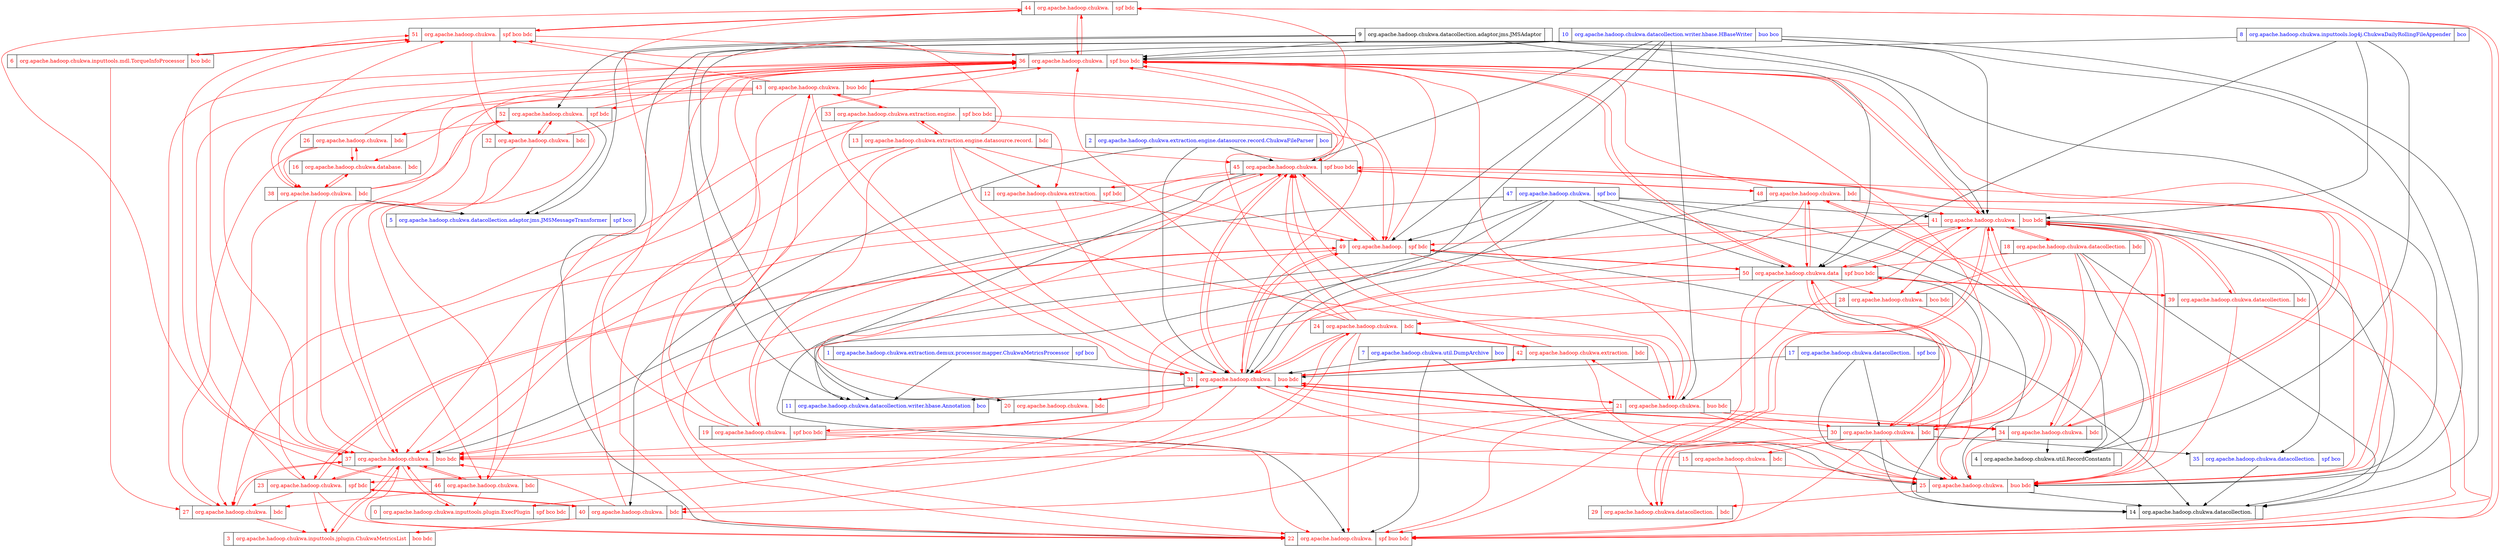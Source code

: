digraph "chukwa-0.6.0_deps_clusters.dot"{
graph [K=0.6];
node [shape=record];
	"44_org.apache.hadoop.chukwa." [fontcolor = red tooltip = "org.apache.hadoop.chukwa.extraction.engine.datasource.DsDirectory, org.apache.hadoop.chukwa.dataloader.DataLoaderFactory, org.apache.hadoop.chukwa.util.PidFile, org.apache.hadoop.chukwa.inputtools.mdl.LoaderServer, org.apache.hadoop.chukwa.util.NagiosHelper" label="<id> 44|<lcs> org.apache.hadoop.chukwa.|<sm>  spf bdc"];
	"45_org.apache.hadoop.chukwa." [fontcolor = red tooltip = "org.apache.hadoop.chukwa.extraction.demux.processor.mapper.JobConfProcessor, org.apache.hadoop.chukwa.extraction.demux.processor.mapper.MapProcessorFactory, org.apache.hadoop.chukwa.extraction.demux.processor.mapper.ProcessorFactory, org.apache.hadoop.chukwa.extraction.demux.processor.reducer.ReduceProcessorFactory, org.apache.hadoop.chukwa.analysis.salsa.fsm.MapRedState, org.apache.hadoop.chukwa.extraction.demux.processor.mapper.HBaseRegionServerProcessor, org.apache.hadoop.chukwa.extraction.demux.processor.mapper.DFInvalidRecord, org.apache.hadoop.chukwa.extraction.demux.processor.mapper.Log4JMetricsContextProcessor$Log4JMetricsContextChukwaRecord, org.apache.hadoop.chukwa.analysis.salsa.fsm.HDFSState, org.apache.hadoop.chukwa.extraction.demux.processor.mapper.YWatch, org.apache.hadoop.chukwa.extraction.demux.processor.reducer.IdentityReducer, org.apache.hadoop.chukwa.extraction.engine.ChukwaRecord, org.apache.hadoop.chukwa.extraction.demux.processor.mapper.JPluginMapper, org.apache.hadoop.chukwa.extraction.engine.RecordUtil, org.apache.hadoop.chukwa.extraction.demux.processor.mapper.Log4JMetricsContextProcessor" label="<id> 45|<lcs> org.apache.hadoop.chukwa.|<sm>  spf buo bdc"];
	"46_org.apache.hadoop.chukwa." [fontcolor = red tooltip = "org.apache.hadoop.chukwa.hicc.JSONLoader, org.apache.hadoop.chukwa.rest.bean.PagesBean, org.apache.hadoop.chukwa.hicc.Iframe, org.apache.hadoop.chukwa.hicc.bean.Heatmap, org.apache.hadoop.chukwa.inputtools.plugin.nodeactivity.NodeActivityPlugin" label="<id> 46|<lcs> org.apache.hadoop.chukwa.|<sm>  bdc"];
	"47_org.apache.hadoop.chukwa." [fontcolor = blue tooltip = "org.apache.hadoop.chukwa.inputtools.log4j.TaskLogAppender, org.apache.hadoop.chukwa.util.DumpChunks$DumpAndSummarize, org.apache.hadoop.chukwa.util.DumpChunks$DumpNoSort, org.apache.hadoop.chukwa.util.DumpChunks" label="<id> 47|<lcs> org.apache.hadoop.chukwa.|<sm>  spf bco"];
	"48_org.apache.hadoop.chukwa." [fontcolor = red tooltip = "org.apache.hadoop.chukwa.extraction.demux.processor.mapper.NamenodeProcessor$1, org.apache.hadoop.chukwa.extraction.demux.processor.mapper.ZookeeperProcessor$1, org.apache.hadoop.chukwa.extraction.demux.processor.mapper.JobTrackerProcessor, org.apache.hadoop.chukwa.extraction.demux.processor.mapper.DatanodeProcessor, org.apache.hadoop.chukwa.extraction.demux.processor.mapper.NamenodeProcessor, org.apache.hadoop.chukwa.extraction.demux.processor.mapper.ChunkSaver, org.apache.hadoop.chukwa.extraction.demux.processor.mapper.ZookeeperProcessor, org.apache.hadoop.chukwa.datacollection.adaptor.sigar.SigarRunner, org.apache.hadoop.chukwa.extraction.demux.processor.mapper.DatanodeProcessor$1, org.apache.hadoop.chukwa.extraction.demux.processor.mapper.ChunkProcessor, org.apache.hadoop.chukwa.extraction.demux.processor.mapper.JobTrackerProcessor$1" label="<id> 48|<lcs> org.apache.hadoop.chukwa.|<sm>  bdc"];
	"49_org.apache.hadoop." [fontcolor = red tooltip = "org.apache.hadoop.metrics.spi.AbstractMetricsContext$RecordMap, org.apache.hadoop.metrics.spi.AbstractMetricsContext$TagMap, org.apache.hadoop.chukwa.extraction.demux.processor.reducer.UnknownReduceTypeException, org.apache.hadoop.metrics.spi.AbstractMetricsContext$1, org.apache.hadoop.chukwa.extraction.demux.processor.mapper.PbsInvalidEntry, org.apache.hadoop.chukwa.rest.resource.ClientTrace, org.apache.hadoop.chukwa.extraction.engine.Token, org.apache.hadoop.chukwa.datacollection.sender.metrics.HttpSenderMetrics, org.apache.hadoop.chukwa.util.Filter$SearchRule, org.apache.hadoop.chukwa.extraction.engine.SearchResult, org.apache.hadoop.chukwa.datacollection.writer.hbase.Reporter, org.apache.hadoop.chukwa.extraction.demux.processor.mapper.UnknownRecordTypeException, org.apache.hadoop.metrics.spi.AbstractMetricsContext$MetricMap, org.apache.hadoop.chukwa.inputtools.log4j.Log4JMetricsContext, org.apache.hadoop.chukwa.util.Filter$MatchAll, org.apache.hadoop.chukwa.extraction.demux.processor.mapper.DuplicateProcessorException, org.apache.hadoop.metrics.spi.AbstractMetricsContext, org.apache.hadoop.chukwa.util.Filter" label="<id> 49|<lcs> org.apache.hadoop.|<sm>  spf bdc"];
	"50_org.apache.hadoop.chukwa.data" [fontcolor = red tooltip = "org.apache.hadoop.chukwa.datacollection.sender.ChukwaHttpSender, org.apache.hadoop.chukwa.datacollection.adaptor.ExecAdaptor$EmbeddedExec, org.apache.hadoop.chukwa.datacollection.sender.ChukwaHttpSender$BuffersRequestEntity, org.apache.hadoop.chukwa.datacollection.adaptor.ExecAdaptor, org.apache.hadoop.chukwa.datacollection.controller.ClientFinalizer, org.apache.hadoop.chukwa.datacollection.sender.ChukwaHttpSender$1, org.apache.hadoop.chukwa.datacollection.ChunkReceiver, org.apache.hadoop.chukwa.datacollection.adaptor.OozieAdaptor, org.apache.hadoop.chukwa.datacollection.adaptor.OozieAdaptor$1, org.apache.hadoop.chukwa.datacollection.adaptor.ExecAdaptor$RunToolTask, org.apache.hadoop.chukwa.datacollection.adaptor.sigar.SystemMetrics, org.apache.hadoop.chukwa.datacollection.adaptor.ExecAdaptor$1, org.apache.hadoop.chukwa.datacollection.sender.ChukwaHttpSender$CommitListEntry, org.apache.hadoop.chukwa.datacollection.collector.servlet.ServletCollector$1, org.apache.hadoop.chukwa.datacollection.agent.rest.AdaptorController, org.apache.hadoop.chukwa.datacollection.adaptor.OozieAdaptor$OozieMetricsCollector$1, org.apache.hadoop.chukwa.datacollection.agent.AdaptorFactory, org.apache.hadoop.chukwa.datacollection.writer.solr.SolrWriter, org.apache.hadoop.chukwa.dataloader.SocketDataLoader, org.apache.hadoop.chukwa.datacollection.collector.servlet.ServletCollector, org.apache.hadoop.chukwa.datacollection.adaptor.OozieAdaptor$OozieMetricsCollector" label="<id> 50|<lcs> org.apache.hadoop.chukwa.data|<sm>  spf buo bdc"];
	"51_org.apache.hadoop.chukwa." [fontcolor = red tooltip = "org.apache.hadoop.chukwa.util.ClusterConfig, org.apache.hadoop.chukwa.inputtools.mdl.DataConfig$1, org.apache.hadoop.chukwa.inputtools.mdl.DataConfig, org.apache.hadoop.chukwa.inputtools.mdl.TorqueDataLoader, org.apache.hadoop.chukwa.hicc.ClusterConfig, org.apache.hadoop.chukwa.inputtools.mdl.TorqueTimerTask" label="<id> 51|<lcs> org.apache.hadoop.chukwa.|<sm>  spf bco bdc"];
	"52_org.apache.hadoop.chukwa." [fontcolor = red tooltip = "org.apache.hadoop.chukwa.hicc.ColorPicker, org.apache.hadoop.chukwa.hicc.rest.HeatmapController, org.apache.hadoop.chukwa.hicc.rest.MetricsController, org.apache.hadoop.chukwa.datacollection.adaptor.jms.JMSTextMessageTransformer, org.apache.hadoop.chukwa.util.DriverManagerUtil$ConnectionInfo, org.apache.hadoop.chukwa.util.DriverManagerUtil" label="<id> 52|<lcs> org.apache.hadoop.chukwa.|<sm>  spf bdc"];
	"10_org.apache.hadoop.chukwa.datacollection.writer.hbase.HBaseWriter" [fontcolor = blue tooltip = "org.apache.hadoop.chukwa.datacollection.writer.hbase.HBaseWriter, org.apache.hadoop.chukwa.datacollection.writer.hbase.HBaseWriter$1, org.apache.hadoop.chukwa.datacollection.writer.hbase.HBaseWriter$StatReportingTask" label="<id> 10|<lcs> org.apache.hadoop.chukwa.datacollection.writer.hbase.HBaseWriter|<sm>  buo bco"];
	"11_org.apache.hadoop.chukwa.datacollection.writer.hbase.Annotation" [fontcolor = blue tooltip = "org.apache.hadoop.chukwa.datacollection.writer.hbase.Annotation$Table, org.apache.hadoop.chukwa.datacollection.writer.hbase.Annotation$ColumnFamily, org.apache.hadoop.chukwa.datacollection.writer.hbase.Annotation$Tables, org.apache.hadoop.chukwa.datacollection.writer.hbase.Annotation$RowKey, org.apache.hadoop.chukwa.datacollection.writer.hbase.Annotation" label="<id> 11|<lcs> org.apache.hadoop.chukwa.datacollection.writer.hbase.Annotation|<sm>  bco"];
	"12_org.apache.hadoop.chukwa.extraction." [fontcolor = red tooltip = "org.apache.hadoop.chukwa.extraction.demux.TaggerPlugin, org.apache.hadoop.chukwa.extraction.engine.ChukwaSearchResult, org.apache.hadoop.chukwa.extraction.demux.processor.reducer.DuplicateReduceProcessorException" label="<id> 12|<lcs> org.apache.hadoop.chukwa.extraction.|<sm>  spf bdc"];
	"13_org.apache.hadoop.chukwa.extraction.engine.datasource.record." [fontcolor = red tooltip = "org.apache.hadoop.chukwa.extraction.engine.datasource.record.ChukwaRecordDataSource, org.apache.hadoop.chukwa.extraction.engine.datasource.record.RecordDS" label="<id> 13|<lcs> org.apache.hadoop.chukwa.extraction.engine.datasource.record.|<sm>  bdc"];
	"14_org.apache.hadoop.chukwa.datacollection." [fontcolor = black tooltip = "org.apache.hadoop.chukwa.datacollection.sender.metrics.HttpSenderActivityMBean, org.apache.hadoop.chukwa.datacollection.agent.metrics.ChunkQueueActivityMBean, org.apache.hadoop.chukwa.datacollection.agent.metrics.AgentActivityMBean, org.apache.hadoop.chukwa.datacollection.writer.WriterException" label="<id> 14|<lcs> org.apache.hadoop.chukwa.datacollection.|<sm> "];
	"15_org.apache.hadoop.chukwa." [fontcolor = red tooltip = "org.apache.hadoop.chukwa.datacollection.writer.localfs.LocalToRemoteHdfsMover, org.apache.hadoop.chukwa.util.CopySequenceFile" label="<id> 15|<lcs> org.apache.hadoop.chukwa.|<sm>  bdc"];
	"16_org.apache.hadoop.chukwa.database." [fontcolor = red tooltip = "org.apache.hadoop.chukwa.database.DatabaseConfig$1, org.apache.hadoop.chukwa.database.Aggregator, org.apache.hadoop.chukwa.database.DatabaseConfig" label="<id> 16|<lcs> org.apache.hadoop.chukwa.database.|<sm>  bdc"];
	"17_org.apache.hadoop.chukwa.datacollection." [fontcolor = blue tooltip = "org.apache.hadoop.chukwa.datacollection.test.SinkFileValidator, org.apache.hadoop.chukwa.datacollection.adaptor.RegExDirTailingAdaptor" label="<id> 17|<lcs> org.apache.hadoop.chukwa.datacollection.|<sm>  spf bco"];
	"18_org.apache.hadoop.chukwa.datacollection." [fontcolor = red tooltip = "org.apache.hadoop.chukwa.datacollection.writer.ConsoleWriter, org.apache.hadoop.chukwa.datacollection.agent.AdaptorResetThread$AdaptorStat, org.apache.hadoop.chukwa.datacollection.writer.ConsoleWriter$StatReportingTask, org.apache.hadoop.chukwa.datacollection.adaptor.filetailer.CharFileTailingAdaptorUTF8, org.apache.hadoop.chukwa.datacollection.adaptor.filetailer.FileTailingAdaptorPreserveLines, org.apache.hadoop.chukwa.datacollection.writer.ConsoleWriter$1, org.apache.hadoop.chukwa.datacollection.adaptor.filetailer.CharFileTailingAdaptorUTF8NewLineEscaped, org.apache.hadoop.chukwa.datacollection.agent.AdaptorResetThread" label="<id> 18|<lcs> org.apache.hadoop.chukwa.datacollection.|<sm>  bdc"];
	"19_org.apache.hadoop.chukwa." [fontcolor = red tooltip = "org.apache.hadoop.chukwa.dataloader.FSMDataLoader, org.apache.hadoop.chukwa.extraction.engine.datasource.record.ChukwaDSInternalResult, org.apache.hadoop.chukwa.extraction.archive.ChukwaArchiveStreamNameOutputFormat, org.apache.hadoop.chukwa.util.DumpRecord" label="<id> 19|<lcs> org.apache.hadoop.chukwa.|<sm>  spf bco bdc"];
	"0_org.apache.hadoop.chukwa.inputtools.plugin.ExecPlugin" [fontcolor = red tooltip = "org.apache.hadoop.chukwa.inputtools.plugin.ExecPlugin" label="<id> 0|<lcs> org.apache.hadoop.chukwa.inputtools.plugin.ExecPlugin|<sm>  spf bco bdc"];
	"1_org.apache.hadoop.chukwa.extraction.demux.processor.mapper.ChukwaMetricsProcessor" [fontcolor = blue tooltip = "org.apache.hadoop.chukwa.extraction.demux.processor.mapper.ChukwaMetricsProcessor" label="<id> 1|<lcs> org.apache.hadoop.chukwa.extraction.demux.processor.mapper.ChukwaMetricsProcessor|<sm>  spf bco"];
	"2_org.apache.hadoop.chukwa.extraction.engine.datasource.record.ChukwaFileParser" [fontcolor = blue tooltip = "org.apache.hadoop.chukwa.extraction.engine.datasource.record.ChukwaFileParser" label="<id> 2|<lcs> org.apache.hadoop.chukwa.extraction.engine.datasource.record.ChukwaFileParser|<sm>  bco"];
	"3_org.apache.hadoop.chukwa.inputtools.jplugin.ChukwaMetricsList" [fontcolor = red tooltip = "org.apache.hadoop.chukwa.inputtools.jplugin.ChukwaMetricsList" label="<id> 3|<lcs> org.apache.hadoop.chukwa.inputtools.jplugin.ChukwaMetricsList|<sm>  bco bdc"];
	"4_org.apache.hadoop.chukwa.util.RecordConstants" [fontcolor = black tooltip = "org.apache.hadoop.chukwa.util.RecordConstants" label="<id> 4|<lcs> org.apache.hadoop.chukwa.util.RecordConstants|<sm> "];
	"5_org.apache.hadoop.chukwa.datacollection.adaptor.jms.JMSMessageTransformer" [fontcolor = blue tooltip = "org.apache.hadoop.chukwa.datacollection.adaptor.jms.JMSMessageTransformer" label="<id> 5|<lcs> org.apache.hadoop.chukwa.datacollection.adaptor.jms.JMSMessageTransformer|<sm>  spf bco"];
	"6_org.apache.hadoop.chukwa.inputtools.mdl.TorqueInfoProcessor" [fontcolor = red tooltip = "org.apache.hadoop.chukwa.inputtools.mdl.TorqueInfoProcessor" label="<id> 6|<lcs> org.apache.hadoop.chukwa.inputtools.mdl.TorqueInfoProcessor|<sm>  bco bdc"];
	"7_org.apache.hadoop.chukwa.util.DumpArchive" [fontcolor = blue tooltip = "org.apache.hadoop.chukwa.util.DumpArchive" label="<id> 7|<lcs> org.apache.hadoop.chukwa.util.DumpArchive|<sm>  bco"];
	"8_org.apache.hadoop.chukwa.inputtools.log4j.ChukwaDailyRollingFileAppender" [fontcolor = blue tooltip = "org.apache.hadoop.chukwa.inputtools.log4j.ChukwaDailyRollingFileAppender$LogFilter, org.apache.hadoop.chukwa.inputtools.log4j.ChukwaDailyRollingFileAppender" label="<id> 8|<lcs> org.apache.hadoop.chukwa.inputtools.log4j.ChukwaDailyRollingFileAppender|<sm>  bco"];
	"9_org.apache.hadoop.chukwa.datacollection.adaptor.jms.JMSAdaptor" [fontcolor = black tooltip = "org.apache.hadoop.chukwa.datacollection.adaptor.jms.JMSAdaptor$JMSListener, org.apache.hadoop.chukwa.datacollection.adaptor.jms.JMSAdaptor" label="<id> 9|<lcs> org.apache.hadoop.chukwa.datacollection.adaptor.jms.JMSAdaptor|<sm> "];
	"20_org.apache.hadoop.chukwa." [fontcolor = red tooltip = "org.apache.hadoop.chukwa.datacollection.writer.hbase.OutputCollector, org.apache.hadoop.chukwa.analysis.salsa.fsm.ParseUtilities, org.apache.hadoop.chukwa.analysis.salsa.fsm.FSMIntermedEntry" label="<id> 20|<lcs> org.apache.hadoop.chukwa.|<sm>  bdc"];
	"21_org.apache.hadoop.chukwa." [fontcolor = red tooltip = "org.apache.hadoop.chukwa.util.CreateRecordFile$1, org.apache.hadoop.chukwa.extraction.demux.Demux, org.apache.hadoop.chukwa.extraction.demux.Demux$ReduceClass, org.apache.hadoop.chukwa.extraction.archive.ChukwaArchiveBuilder$UniqueKeyReduce, org.apache.hadoop.chukwa.extraction.archive.ChukwaArchiveBuilder, org.apache.hadoop.chukwa.extraction.engine.datasource.record.ChukwaSequenceFileParser, org.apache.hadoop.chukwa.extraction.archive.ChukwaArchiveDailyOutputFormat, org.apache.hadoop.chukwa.util.CreateRecordFile$MockOutputCollector, org.apache.hadoop.chukwa.extraction.demux.Demux$MapClass, org.apache.hadoop.chukwa.util.CreateRecordFile" label="<id> 21|<lcs> org.apache.hadoop.chukwa.|<sm>  buo bdc"];
	"22_org.apache.hadoop.chukwa." [fontcolor = red tooltip = "org.apache.hadoop.chukwa.util.DaemonWatcher, org.apache.hadoop.chukwa.conf.ChukwaConfiguration" label="<id> 22|<lcs> org.apache.hadoop.chukwa.|<sm>  spf buo bdc"];
	"23_org.apache.hadoop.chukwa." [fontcolor = red tooltip = "org.apache.hadoop.chukwa.datatrigger.TriggerAction, org.apache.hadoop.chukwa.hicc.HiccWebServer, org.apache.hadoop.chukwa.inputtools.hdfsusage.HDFSUsagePlugin, org.apache.hadoop.chukwa.extraction.engine.SearchService, org.apache.hadoop.chukwa.rest.bean.ClientTraceBean" label="<id> 23|<lcs> org.apache.hadoop.chukwa.|<sm>  spf bdc"];
	"24_org.apache.hadoop.chukwa." [fontcolor = red tooltip = "org.apache.hadoop.chukwa.extraction.demux.processor.Util, org.apache.hadoop.chukwa.extraction.archive.SinkArchiver, org.apache.hadoop.chukwa.extraction.archive.SinkArchiver$1, org.apache.hadoop.chukwa.extraction.demux.MoveToRepository, org.apache.hadoop.chukwa.extraction.archive.ChukwaArchiveManager, org.apache.hadoop.chukwa.extraction.demux.HourlyChukwaRecordRolling, org.apache.hadoop.chukwa.extraction.demux.RecordMerger, org.apache.hadoop.chukwa.extraction.demux.PostProcessorManager$1, org.apache.hadoop.chukwa.extraction.demux.DemuxManager, org.apache.hadoop.chukwa.extraction.demux.DailyChukwaRecordRolling, org.apache.hadoop.chukwa.extraction.demux.PostProcessorManager$2, org.apache.hadoop.chukwa.extraction.demux.MoveOrMergeRecordFile, org.apache.hadoop.chukwa.extraction.demux.DemuxManager$1, org.apache.hadoop.chukwa.extraction.CHUKWA_CONSTANT, org.apache.hadoop.chukwa.extraction.demux.MoveToRepository$1, org.apache.hadoop.chukwa.extraction.demux.PostProcessorManager, org.apache.hadoop.chukwa.util.HierarchyDataType" label="<id> 24|<lcs> org.apache.hadoop.chukwa.|<sm>  bdc"];
	"25_org.apache.hadoop.chukwa." [fontcolor = red tooltip = "org.apache.hadoop.chukwa.ChunkBuilder, org.apache.hadoop.chukwa.datacollection.writer.Dedup$FixedSizeCache, org.apache.hadoop.chukwa.datacollection.writer.Dedup, org.apache.hadoop.chukwa.datacollection.writer.Dedup$DedupKey, org.apache.hadoop.chukwa.ChunkImpl, org.apache.hadoop.chukwa.Chunk" label="<id> 25|<lcs> org.apache.hadoop.chukwa.|<sm>  buo bdc"];
	"26_org.apache.hadoop.chukwa." [fontcolor = red tooltip = "org.apache.hadoop.chukwa.analysis.salsa.visualization.Swimlanes$CoordScaler, org.apache.hadoop.chukwa.analysis.salsa.visualization.Heatmap$1, org.apache.hadoop.chukwa.analysis.salsa.visualization.Heatmap$HeatmapData, org.apache.hadoop.chukwa.hicc.ImageSlicer, org.apache.hadoop.chukwa.analysis.salsa.visualization.Swimlanes$SwimlanesStateAction, org.apache.hadoop.chukwa.analysis.salsa.visualization.Swimlanes$MapReduceSwimlanes, org.apache.hadoop.chukwa.database.Macro, org.apache.hadoop.chukwa.hicc.TimeHandler, org.apache.hadoop.chukwa.analysis.salsa.visualization.Heatmap, org.apache.hadoop.chukwa.analysis.salsa.visualization.Swimlanes, org.apache.hadoop.chukwa.hicc.OfflineTimeHandler, org.apache.hadoop.chukwa.analysis.salsa.visualization.Swimlanes$1, org.apache.hadoop.chukwa.analysis.salsa.visualization.Swimlanes$SwimlanesStatePalette" label="<id> 26|<lcs> org.apache.hadoop.chukwa.|<sm>  bdc"];
	"27_org.apache.hadoop.chukwa." [fontcolor = red tooltip = "org.apache.hadoop.chukwa.inputtools.hdfsusage.HDFSUsageMetrics, org.apache.hadoop.chukwa.inputtools.jplugin.GenericChukwaMetricsList$GenericChukwaMetrics, org.apache.hadoop.chukwa.inputtools.jplugin.GenericChukwaMetricsList, org.apache.hadoop.chukwa.inputtools.mdl.ErStreamHandler, org.apache.hadoop.chukwa.rest.bean.ConfigBean, org.apache.hadoop.chukwa.util.XssFilter" label="<id> 27|<lcs> org.apache.hadoop.chukwa.|<sm>  bdc"];
	"28_org.apache.hadoop.chukwa." [fontcolor = red tooltip = "org.apache.hadoop.chukwa.datacollection.collector.servlet.CommitCheckServlet$CommitCheckThread$PurgeTask, org.apache.hadoop.chukwa.datacollection.collector.servlet.CommitCheckServlet$CommitCheckThread, org.apache.hadoop.chukwa.util.ChukwaUtil, org.apache.hadoop.chukwa.datacollection.collector.servlet.CommitCheckServlet" label="<id> 28|<lcs> org.apache.hadoop.chukwa.|<sm>  bco bdc"];
	"29_org.apache.hadoop.chukwa.datacollection." [fontcolor = red tooltip = "org.apache.hadoop.chukwa.datacollection.writer.ClientAck, org.apache.hadoop.chukwa.datacollection.DataFactory, org.apache.hadoop.chukwa.datacollection.adaptor.filetailer.RCheckFTAdaptor$FPair, org.apache.hadoop.chukwa.datacollection.adaptor.filetailer.RCheckFTAdaptor" label="<id> 29|<lcs> org.apache.hadoop.chukwa.datacollection.|<sm>  bdc"];
	"30_org.apache.hadoop.chukwa." [fontcolor = red tooltip = "org.apache.hadoop.chukwa.datacollection.adaptor.DirTailingAdaptor, org.apache.hadoop.chukwa.util.TempFileUtil$RandSeqFileWriter, org.apache.hadoop.chukwa.datacollection.writer.localfs.LocalWriter, org.apache.hadoop.chukwa.datacollection.writer.localfs.LocalWriter$StatReportingTask, org.apache.hadoop.chukwa.datacollection.test.FilePerPostWriter, org.apache.hadoop.chukwa.util.TempFileUtil, org.apache.hadoop.chukwa.datacollection.writer.SeqFileWriter$1, org.apache.hadoop.chukwa.datacollection.writer.SeqFileWriter$StatReportingTask, org.apache.hadoop.chukwa.datacollection.writer.localfs.LocalWriter$RotateTask, org.apache.hadoop.chukwa.datacollection.writer.SeqFileWriter, org.apache.hadoop.chukwa.tools.backfilling.BackfillingLoader, org.apache.hadoop.chukwa.datacollection.writer.localfs.LocalWriter$1" label="<id> 30|<lcs> org.apache.hadoop.chukwa.|<sm>  bdc"];
	"31_org.apache.hadoop.chukwa." [fontcolor = red tooltip = "org.apache.hadoop.chukwa.analysis.salsa.fsm.StateType, org.apache.hadoop.chukwa.analysis.salsa.fsm.DataNodeClientTraceMapper, org.apache.hadoop.chukwa.extraction.demux.processor.reducer.ReduceProcessor, org.apache.hadoop.chukwa.ChukwaArchiveKey, org.apache.hadoop.chukwa.extraction.demux.processor.ChukwaOutputCollector, org.apache.hadoop.chukwa.extraction.engine.ChukwaRecordKey, org.apache.hadoop.chukwa.extraction.engine.Record, org.apache.hadoop.chukwa.analysis.salsa.fsm.FSMIntermedEntryPartitioner, org.apache.hadoop.chukwa.extraction.demux.processor.mapper.SystemMetrics, org.apache.hadoop.chukwa.extraction.engine.ChukwaRecordKey$Comparator, org.apache.hadoop.chukwa.extraction.demux.processor.mapper.Top, org.apache.hadoop.chukwa.extraction.demux.processor.mapper.TsProcessor, org.apache.hadoop.chukwa.extraction.demux.processor.reducer.MRJobReduceProcessor, org.apache.hadoop.chukwa.extraction.demux.processor.mapper.Torque, org.apache.hadoop.chukwa.extraction.demux.processor.mapper.HadoopMetricsProcessor, org.apache.hadoop.chukwa.extraction.demux.processor.reducer.SystemMetrics, org.apache.hadoop.chukwa.extraction.demux.processor.mapper.Sar, org.apache.hadoop.chukwa.extraction.demux.processor.mapper.JobLogHistoryProcessor, org.apache.hadoop.chukwa.extraction.demux.processor.mapper.LogEntry, org.apache.hadoop.chukwa.extraction.demux.processor.reducer.JobLogHistoryReduceProcessor, org.apache.hadoop.chukwa.extraction.demux.processor.mapper.Ps, org.apache.hadoop.chukwa.extraction.demux.processor.mapper.MapProcessor, org.apache.hadoop.chukwa.extraction.demux.processor.mapper.Df, org.apache.hadoop.chukwa.extraction.engine.ChukwaRecordJT$Comparator, org.apache.hadoop.chukwa.analysis.salsa.fsm.TaskTrackerClientTraceMapper, org.apache.hadoop.chukwa.extraction.demux.processor.mapper.JobLog$JobLogFileName, org.apache.hadoop.chukwa.extraction.demux.processor.mapper.Log4jJobHistoryProcessor, org.apache.hadoop.chukwa.extraction.demux.processor.mapper.Ps$InvalidPsRecord, org.apache.hadoop.chukwa.extraction.demux.processor.mapper.JobLog$JobLogLine, org.apache.hadoop.chukwa.analysis.salsa.fsm.FSMBuilder$AddInfoTypes, org.apache.hadoop.chukwa.extraction.demux.processor.mapper.HadoopLogProcessor, org.apache.hadoop.chukwa.extraction.demux.processor.reducer.ClientTrace, org.apache.hadoop.chukwa.extraction.demux.processor.mapper.SysLog, org.apache.hadoop.chukwa.extraction.demux.processor.mapper.JobLog$CounterHash, org.apache.hadoop.chukwa.analysis.salsa.fsm.FSMType, org.apache.hadoop.chukwa.extraction.demux.ChukwaRecordPartitioner, org.apache.hadoop.chukwa.extraction.demux.processor.mapper.JobSummary, org.apache.hadoop.chukwa.analysis.salsa.fsm.JobHistoryTaskDataMapper, org.apache.hadoop.chukwa.analysis.salsa.fsm.FSMBuilder, org.apache.hadoop.chukwa.extraction.demux.processor.mapper.HBaseMasterProcessor, org.apache.hadoop.chukwa.extraction.demux.processor.mapper.Ps$PsOutput, org.apache.hadoop.chukwa.analysis.salsa.fsm.FSMBuilder$FSMReducer, org.apache.hadoop.chukwa.extraction.demux.processor.mapper.Iostat, org.apache.hadoop.chukwa.extraction.demux.processor.mapper.DebugOutputProcessor, org.apache.hadoop.chukwa.extraction.engine.ChukwaRecordJT, org.apache.hadoop.chukwa.ChukwaArchiveKey$Comparator, org.apache.hadoop.chukwa.extraction.demux.processor.mapper.PbsNodes, org.apache.hadoop.chukwa.extraction.demux.processor.mapper.ClientTraceProcessor$Locality, org.apache.hadoop.chukwa.extraction.demux.processor.mapper.JobLog, org.apache.hadoop.chukwa.extraction.demux.processor.mapper.DefaultProcessor, org.apache.hadoop.chukwa.extraction.demux.processor.mapper.ClientTraceProcessor" label="<id> 31|<lcs> org.apache.hadoop.chukwa.|<sm>  buo bdc"];
	"32_org.apache.hadoop.chukwa." [fontcolor = red tooltip = "org.apache.hadoop.chukwa.datastore.ChukwaHBaseStore, org.apache.hadoop.chukwa.hicc.DatasetMapper" label="<id> 32|<lcs> org.apache.hadoop.chukwa.|<sm>  bdc"];
	"33_org.apache.hadoop.chukwa.extraction.engine." [fontcolor = red tooltip = "org.apache.hadoop.chukwa.extraction.engine.datasource.DataSourceFactory, org.apache.hadoop.chukwa.extraction.engine.ChukwaSearchService, org.apache.hadoop.chukwa.extraction.engine.datasource.DataSource" label="<id> 33|<lcs> org.apache.hadoop.chukwa.extraction.engine.|<sm>  spf bco bdc"];
	"34_org.apache.hadoop.chukwa." [fontcolor = red tooltip = "org.apache.hadoop.chukwa.util.ConstRateValidator$ValidatorSM, org.apache.hadoop.chukwa.util.ConstRateValidator$ReduceClass, org.apache.hadoop.chukwa.util.ConstRateValidator$MapClass, org.apache.hadoop.chukwa.util.ConstRateValidator$ByteRange, org.apache.hadoop.chukwa.inputtools.ChukwaInputFormat$ChukwaRecordReader, org.apache.hadoop.chukwa.util.ConstRateValidator, org.apache.hadoop.chukwa.extraction.archive.ChukwaArchiveStreamNamePartitioner, org.apache.hadoop.chukwa.inputtools.ChukwaInputFormat, org.apache.hadoop.chukwa.extraction.demux.processor.mapper.AbstractProcessor" label="<id> 34|<lcs> org.apache.hadoop.chukwa.|<sm>  bdc"];
	"35_org.apache.hadoop.chukwa.datacollection." [fontcolor = blue tooltip = "org.apache.hadoop.chukwa.datacollection.agent.metrics.ChunkQueueMetrics, org.apache.hadoop.chukwa.datacollection.connector.Connector, org.apache.hadoop.chukwa.datacollection.agent.metrics.AgentMetrics" label="<id> 35|<lcs> org.apache.hadoop.chukwa.datacollection.|<sm>  spf bco"];
	"36_org.apache.hadoop.chukwa." [fontcolor = red tooltip = "org.apache.hadoop.chukwa.util.AdaptorNamingUtils, org.apache.hadoop.chukwa.datacollection.adaptor.JMXAdaptor, org.apache.hadoop.chukwa.datacollection.agent.rest.AdaptorInfo, org.apache.hadoop.chukwa.datacollection.agent.rest.AdaptorConfig, org.apache.hadoop.chukwa.datacollection.adaptor.RestAdaptor$RestTimer, org.apache.hadoop.chukwa.datacollection.adaptor.RestAdaptor, org.apache.hadoop.chukwa.datacollection.adaptor.JMXAdaptor$JMXConnect, org.apache.hadoop.chukwa.util.ExceptionUtil, org.apache.hadoop.chukwa.datacollection.agent.rest.AdaptorList, org.apache.hadoop.chukwa.datacollection.collector.servlet.LogDisplayServlet, org.apache.hadoop.chukwa.datacollection.adaptor.JMXAdaptor$JMXTimer, org.apache.hadoop.chukwa.datacollection.agent.rest.AdaptorAveragedRate, org.apache.hadoop.chukwa.datacollection.adaptor.AdaptorException, org.apache.hadoop.chukwa.datacollection.adaptor.NotifyOnCommitAdaptor, org.apache.hadoop.chukwa.dataloader.MetricDataLoaderPool" label="<id> 36|<lcs> org.apache.hadoop.chukwa.|<sm>  spf buo bdc"];
	"37_org.apache.hadoop.chukwa." [fontcolor = red tooltip = "org.apache.hadoop.chukwa.rest.bean.ParametersBean, org.apache.hadoop.chukwa.inputtools.jplugin.JPluginStatusMetricsList, org.apache.hadoop.chukwa.util.RestUtil, org.apache.hadoop.chukwa.inputtools.plugin.IPlugin, org.apache.hadoop.chukwa.inputtools.plugin.metrics.ExecHelper, org.apache.hadoop.chukwa.inputtools.hdfsusage.Employee, org.apache.hadoop.chukwa.rest.bean.ReturnCodeBean, org.apache.hadoop.chukwa.rest.resource.WidgetContextResolver$1, org.apache.hadoop.chukwa.inputtools.plugin.pbsnode.PbsNodePlugin, org.apache.hadoop.chukwa.rest.bean.ViewBean, org.apache.hadoop.chukwa.rest.resource.WidgetResource, org.apache.hadoop.chukwa.rest.resource.ViewContextResolver$1, org.apache.hadoop.chukwa.rest.bean.OptionBean, org.apache.hadoop.chukwa.hicc.bean.HeatMapPoint, org.apache.hadoop.chukwa.inputtools.hdfsusage.OrgChart, org.apache.hadoop.chukwa.util.RegexUtil$CheckedPatternSyntaxException, org.apache.hadoop.chukwa.extraction.engine.datasource.DataSourceException, org.apache.hadoop.chukwa.datacollection.agent.rest.ContextProvider, org.apache.hadoop.chukwa.datastore.UserStore, org.apache.hadoop.chukwa.rest.bean.CategoryBean, org.apache.hadoop.chukwa.rest.bean.UserBean, org.apache.hadoop.chukwa.hicc.Workspace$2, org.apache.hadoop.chukwa.hicc.Workspace$1, org.apache.hadoop.chukwa.hicc.ViewsTag, org.apache.hadoop.chukwa.rest.bean.CatalogBean, org.apache.hadoop.chukwa.datastore.WidgetStore, org.apache.hadoop.chukwa.rest.bean.ColumnBean, org.apache.hadoop.chukwa.inputtools.hdfsusage.HDFSUsageMetricsList, org.apache.hadoop.chukwa.rest.resource.ViewContextResolver, org.apache.hadoop.chukwa.hicc.bean.Series, org.apache.hadoop.chukwa.rest.resource.UserResource, org.apache.hadoop.chukwa.util.RegexUtil, org.apache.hadoop.chukwa.hicc.Workspace, org.apache.hadoop.chukwa.inputtools.jplugin.JPlugin, org.apache.hadoop.chukwa.hicc.Views, org.apache.hadoop.chukwa.inputtools.plugin.metrics.Exec, org.apache.hadoop.chukwa.rest.bean.WidgetBean, org.apache.hadoop.chukwa.rest.resource.WidgetContextResolver, org.apache.hadoop.chukwa.datastore.ViewStore, org.apache.hadoop.chukwa.inputtools.jplugin.ChukwaMetrics, org.apache.hadoop.chukwa.rest.resource.ViewResource" label="<id> 37|<lcs> org.apache.hadoop.chukwa.|<sm>  buo bdc"];
	"38_org.apache.hadoop.chukwa." [fontcolor = red tooltip = "org.apache.hadoop.chukwa.database.MetricsAggregation, org.apache.hadoop.chukwa.database.DataExpiration, org.apache.hadoop.chukwa.util.DatabaseWriter, org.apache.hadoop.chukwa.datacollection.adaptor.jms.JMSMessagePropertyTransformer, org.apache.hadoop.chukwa.database.TableCreator, org.apache.hadoop.chukwa.hicc.Chart" label="<id> 38|<lcs> org.apache.hadoop.chukwa.|<sm>  bdc"];
	"39_org.apache.hadoop.chukwa.datacollection." [fontcolor = red tooltip = "org.apache.hadoop.chukwa.datacollection.OffsetStatsManager, org.apache.hadoop.chukwa.datacollection.OffsetStatsManager$OffsetData, org.apache.hadoop.chukwa.datacollection.adaptor.SyslogAdaptor, org.apache.hadoop.chukwa.datacollection.adaptor.SyslogAdaptor$FacilityType, org.apache.hadoop.chukwa.datacollection.OffsetStatsManager$OffsetDataStats, org.apache.hadoop.chukwa.datacollection.OffsetStatsManager$1" label="<id> 39|<lcs> org.apache.hadoop.chukwa.datacollection.|<sm>  bdc"];
	"40_org.apache.hadoop.chukwa." [fontcolor = red tooltip = "org.apache.hadoop.chukwa.inputtools.log4j.Log4jMetricsSink, org.apache.hadoop.chukwa.inputtools.log4j.OneLineLogLayout, org.apache.hadoop.chukwa.inputtools.jplugin.JPluginAgent$StatusTimerTask, org.apache.hadoop.chukwa.extraction.engine.datasource.record.MalformedFileFormat, org.apache.hadoop.chukwa.inputtools.jplugin.JPluginAgent$MetricsTimerTask, org.apache.hadoop.chukwa.datatrigger.TriggerEvent, org.apache.hadoop.chukwa.inputtools.jplugin.JPluginAgent, org.apache.hadoop.chukwa.datatrigger.HttpTriggerAction" label="<id> 40|<lcs> org.apache.hadoop.chukwa.|<sm>  bdc"];
	"41_org.apache.hadoop.chukwa." [fontcolor = red tooltip = "org.apache.hadoop.chukwa.datacollection.agent.rest.Examples, org.apache.hadoop.chukwa.datacollection.agent.AdaptorManager, org.apache.hadoop.chukwa.datacollection.adaptor.filetailer.FileTailer, org.apache.hadoop.chukwa.datacollection.adaptor.FileAdaptor, org.apache.hadoop.chukwa.datacollection.agent.AgentControlSocketListener, org.apache.hadoop.chukwa.datacollection.writer.ChukwaWriter$COMMIT_PENDING, org.apache.hadoop.chukwa.datacollection.adaptor.WriteaheadBuffered, org.apache.hadoop.chukwa.datacollection.sender.ChukwaSender, org.apache.hadoop.chukwa.datacollection.collector.servlet.ServletDiagnostics$PostStats, org.apache.hadoop.chukwa.datacollection.agent.ChukwaAgent, org.apache.hadoop.chukwa.datacollection.adaptor.FileAdaptor$1, org.apache.hadoop.chukwa.datacollection.agent.ChukwaAgent$CheckpointTask, org.apache.hadoop.chukwa.datacollection.adaptor.SocketAdaptor, org.apache.hadoop.chukwa.datacollection.adaptor.MemBuffered$MemBuf, org.apache.hadoop.chukwa.datacollection.adaptor.filetailer.TerminatorThread, org.apache.hadoop.chukwa.tools.backfilling.QueueToWriterConnector, org.apache.hadoop.chukwa.datacollection.adaptor.filetailer.FileTailingAdaptor$1, org.apache.hadoop.chukwa.datacollection.adaptor.UDPAdaptor, org.apache.hadoop.chukwa.datacollection.writer.SocketTeeWriter$Tee, org.apache.hadoop.chukwa.datacollection.sender.AsyncAckSender$CommitPollThread, org.apache.hadoop.chukwa.datacollection.connector.ChunkCatcherConnector$Interruptor, org.apache.hadoop.chukwa.util.MaxRateSender, org.apache.hadoop.chukwa.datacollection.writer.SocketTeeWriter, org.apache.hadoop.chukwa.datacollection.agent.NonBlockingMemLimitQueue, org.apache.hadoop.chukwa.datacollection.collector.CollectorStub, org.apache.hadoop.chukwa.datacollection.adaptor.filetailer.LWFTAdaptor, org.apache.hadoop.chukwa.datacollection.writer.ChukwaWriter, org.apache.hadoop.chukwa.datacollection.adaptor.AbstractWrapper, org.apache.hadoop.chukwa.datacollection.controller.ChukwaAgentController$Adaptor, org.apache.hadoop.chukwa.datacollection.adaptor.UDPAdaptor$ListenThread, org.apache.hadoop.chukwa.datacollection.agent.WaitingQueue, org.apache.hadoop.chukwa.datacollection.agent.AdaptorManager$1, org.apache.hadoop.chukwa.datacollection.writer.SocketTeeWriter$DataFormat, org.apache.hadoop.chukwa.datacollection.adaptor.filetailer.FileTailingAdaptor, org.apache.hadoop.chukwa.datacollection.controller.ChukwaAgentController, org.apache.hadoop.chukwa.datacollection.connector.http.HttpConnector$1, org.apache.hadoop.chukwa.datacollection.connector.PipelineConnector$1, org.apache.hadoop.chukwa.datacollection.ChunkQueue, org.apache.hadoop.chukwa.datacollection.writer.InMemoryWriter, org.apache.hadoop.chukwa.datacollection.agent.ChukwaAgent$StatsCollectorTask, org.apache.hadoop.chukwa.datacollection.connector.PipelineConnector, org.apache.hadoop.chukwa.datacollection.agent.ChukwaAgent$1, org.apache.hadoop.chukwa.datacollection.test.FileTailerStressTest, org.apache.hadoop.chukwa.datacollection.test.ConsoleOutConnector, org.apache.hadoop.chukwa.datacollection.collector.servlet.ServletDiagnostics, org.apache.hadoop.chukwa.datacollection.adaptor.SocketAdaptor$Dispatcher, org.apache.hadoop.chukwa.datacollection.adaptor.AdaptorShutdownPolicy, org.apache.hadoop.chukwa.datacollection.sender.RetryListOfCollectors, org.apache.hadoop.chukwa.util.ConstRateAdaptor, org.apache.hadoop.chukwa.datacollection.connector.ChunkCatcherConnector, org.apache.hadoop.chukwa.datacollection.writer.NullWriter, org.apache.hadoop.chukwa.datacollection.writer.ChukwaWriter$CommitStatus, org.apache.hadoop.chukwa.datacollection.agent.ChukwaAgent$AlreadyRunningException, org.apache.hadoop.chukwa.datacollection.connector.http.HttpConnector, org.apache.hadoop.chukwa.datacollection.writer.PipelineStageWriter, org.apache.hadoop.chukwa.datacollection.controller.ChukwaAgentController$AddAdaptorTask, org.apache.hadoop.chukwa.datacollection.sender.AsyncAckSender$DelayedCommit, org.apache.hadoop.chukwa.datacollection.adaptor.SocketAdaptor$Worker, org.apache.hadoop.chukwa.datacollection.adaptor.MemBuffered, org.apache.hadoop.chukwa.datacollection.writer.ExtractorWriter, org.apache.hadoop.chukwa.datacollection.agent.MemLimitQueue, org.apache.hadoop.chukwa.datacollection.writer.ChukwaWriter$2, org.apache.hadoop.chukwa.datacollection.writer.ChukwaWriter$1, org.apache.hadoop.chukwa.datacollection.agent.AgentControlSocketListener$ListenThread, org.apache.hadoop.chukwa.datacollection.adaptor.AbstractAdaptor, org.apache.hadoop.chukwa.datacollection.test.FileTailerStressTest$OccasionalWriterThread, org.apache.hadoop.chukwa.datacollection.sender.AsyncAckSender, org.apache.hadoop.chukwa.datacollection.adaptor.Adaptor, org.apache.hadoop.chukwa.datacollection.writer.SocketTeeWriter$SocketListenThread, org.apache.hadoop.chukwa.datacollection.agent.ChukwaAgent$Offset, org.apache.hadoop.chukwa.datacollection.writer.PipelineableWriter" label="<id> 41|<lcs> org.apache.hadoop.chukwa.|<sm>  buo bdc"];
	"42_org.apache.hadoop.chukwa.extraction." [fontcolor = red tooltip = "org.apache.hadoop.chukwa.extraction.archive.ChukwaArchiveDailyPartitioner, org.apache.hadoop.chukwa.extraction.archive.ChukwaArchiveHourlyOutputFormat, org.apache.hadoop.chukwa.extraction.archive.ChukwaArchiveHourlyPartitioner, org.apache.hadoop.chukwa.extraction.archive.ChukwaArchiveDataTypeOutputFormat, org.apache.hadoop.chukwa.extraction.archive.ChukwaArchiveDataTypePartitioner, org.apache.hadoop.chukwa.extraction.demux.ChukwaRecordOutputFormat" label="<id> 42|<lcs> org.apache.hadoop.chukwa.extraction.|<sm>  bdc"];
	"43_org.apache.hadoop.chukwa." [fontcolor = red tooltip = "org.apache.hadoop.chukwa.dataloader.MetricDataLoader, org.apache.hadoop.chukwa.extraction.engine.datasource.database.DatabaseDS" label="<id> 43|<lcs> org.apache.hadoop.chukwa.|<sm>  buo bdc"];
	"48_org.apache.hadoop.chukwa." -> "25_org.apache.hadoop.chukwa." [color = red];
	"24_org.apache.hadoop.chukwa." -> "23_org.apache.hadoop.chukwa." [color = red];
	"13_org.apache.hadoop.chukwa.extraction.engine.datasource.record." -> "12_org.apache.hadoop.chukwa.extraction." [color = red];
	"36_org.apache.hadoop.chukwa." -> "25_org.apache.hadoop.chukwa." [color = red];
	"25_org.apache.hadoop.chukwa." -> "14_org.apache.hadoop.chukwa.datacollection.";
	"34_org.apache.hadoop.chukwa." -> "45_org.apache.hadoop.chukwa." [color = red];
	"22_org.apache.hadoop.chukwa." -> "44_org.apache.hadoop.chukwa." [color = red];
	"47_org.apache.hadoop.chukwa." -> "37_org.apache.hadoop.chukwa.";
	"10_org.apache.hadoop.chukwa.datacollection.writer.hbase.HBaseWriter" -> "45_org.apache.hadoop.chukwa.";
	"23_org.apache.hadoop.chukwa." -> "36_org.apache.hadoop.chukwa." [color = red];
	"34_org.apache.hadoop.chukwa." -> "48_org.apache.hadoop.chukwa." [color = red];
	"23_org.apache.hadoop.chukwa." -> "37_org.apache.hadoop.chukwa." [color = red];
	"10_org.apache.hadoop.chukwa.datacollection.writer.hbase.HBaseWriter" -> "49_org.apache.hadoop.";
	"13_org.apache.hadoop.chukwa.extraction.engine.datasource.record." -> "19_org.apache.hadoop.chukwa." [color = red];
	"37_org.apache.hadoop.chukwa." -> "0_org.apache.hadoop.chukwa.inputtools.plugin.ExecPlugin" [color = red];
	"1_org.apache.hadoop.chukwa.extraction.demux.processor.mapper.ChukwaMetricsProcessor" -> "31_org.apache.hadoop.chukwa.";
	"37_org.apache.hadoop.chukwa." -> "3_org.apache.hadoop.chukwa.inputtools.jplugin.ChukwaMetricsList" [color = red];
	"48_org.apache.hadoop.chukwa." -> "31_org.apache.hadoop.chukwa." [color = red];
	"47_org.apache.hadoop.chukwa." -> "41_org.apache.hadoop.chukwa.";
	"46_org.apache.hadoop.chukwa." -> "51_org.apache.hadoop.chukwa." [color = red];
	"23_org.apache.hadoop.chukwa." -> "40_org.apache.hadoop.chukwa." [color = red];
	"37_org.apache.hadoop.chukwa." -> "22_org.apache.hadoop.chukwa." [color = red];
	"24_org.apache.hadoop.chukwa." -> "31_org.apache.hadoop.chukwa." [color = red];
	"49_org.apache.hadoop." -> "23_org.apache.hadoop.chukwa." [color = red];
	"37_org.apache.hadoop.chukwa." -> "23_org.apache.hadoop.chukwa." [color = red];
	"12_org.apache.hadoop.chukwa.extraction." -> "31_org.apache.hadoop.chukwa." [color = red];
	"48_org.apache.hadoop.chukwa." -> "34_org.apache.hadoop.chukwa." [color = red];
	"13_org.apache.hadoop.chukwa.extraction.engine.datasource.record." -> "21_org.apache.hadoop.chukwa." [color = red];
	"13_org.apache.hadoop.chukwa.extraction.engine.datasource.record." -> "22_org.apache.hadoop.chukwa." [color = red];
	"49_org.apache.hadoop." -> "25_org.apache.hadoop.chukwa." [color = red];
	"48_org.apache.hadoop.chukwa." -> "36_org.apache.hadoop.chukwa." [color = red];
	"38_org.apache.hadoop.chukwa." -> "16_org.apache.hadoop.chukwa.database." [color = red];
	"26_org.apache.hadoop.chukwa." -> "16_org.apache.hadoop.chukwa.database." [color = red];
	"24_org.apache.hadoop.chukwa." -> "36_org.apache.hadoop.chukwa." [color = red];
	"37_org.apache.hadoop.chukwa." -> "27_org.apache.hadoop.chukwa." [color = red];
	"47_org.apache.hadoop.chukwa." -> "49_org.apache.hadoop.";
	"25_org.apache.hadoop.chukwa." -> "29_org.apache.hadoop.chukwa.datacollection." [color = red];
	"23_org.apache.hadoop.chukwa." -> "49_org.apache.hadoop." [color = red];
	"2_org.apache.hadoop.chukwa.extraction.engine.datasource.record.ChukwaFileParser" -> "31_org.apache.hadoop.chukwa.";
	"38_org.apache.hadoop.chukwa." -> "5_org.apache.hadoop.chukwa.datacollection.adaptor.jms.JMSMessageTransformer";
	"47_org.apache.hadoop.chukwa." -> "50_org.apache.hadoop.chukwa.data";
	"48_org.apache.hadoop.chukwa." -> "41_org.apache.hadoop.chukwa." [color = red];
	"49_org.apache.hadoop." -> "31_org.apache.hadoop.chukwa." [color = red];
	"36_org.apache.hadoop.chukwa." -> "41_org.apache.hadoop.chukwa." [color = red];
	"24_org.apache.hadoop.chukwa." -> "40_org.apache.hadoop.chukwa." [color = red];
	"36_org.apache.hadoop.chukwa." -> "43_org.apache.hadoop.chukwa." [color = red];
	"24_org.apache.hadoop.chukwa." -> "42_org.apache.hadoop.chukwa.extraction." [color = red];
	"13_org.apache.hadoop.chukwa.extraction.engine.datasource.record." -> "31_org.apache.hadoop.chukwa." [color = red];
	"36_org.apache.hadoop.chukwa." -> "44_org.apache.hadoop.chukwa." [color = red];
	"48_org.apache.hadoop.chukwa." -> "45_org.apache.hadoop.chukwa." [color = red];
	"24_org.apache.hadoop.chukwa." -> "44_org.apache.hadoop.chukwa." [color = red];
	"13_org.apache.hadoop.chukwa.extraction.engine.datasource.record." -> "33_org.apache.hadoop.chukwa.extraction.engine." [color = red];
	"49_org.apache.hadoop." -> "36_org.apache.hadoop.chukwa." [color = red];
	"37_org.apache.hadoop.chukwa." -> "36_org.apache.hadoop.chukwa." [color = red];
	"24_org.apache.hadoop.chukwa." -> "45_org.apache.hadoop.chukwa." [color = red];
	"49_org.apache.hadoop." -> "37_org.apache.hadoop.chukwa." [color = red];
	"38_org.apache.hadoop.chukwa." -> "27_org.apache.hadoop.chukwa." [color = red];
	"26_org.apache.hadoop.chukwa." -> "27_org.apache.hadoop.chukwa." [color = red];
	"13_org.apache.hadoop.chukwa.extraction.engine.datasource.record." -> "37_org.apache.hadoop.chukwa." [color = red];
	"12_org.apache.hadoop.chukwa.extraction." -> "49_org.apache.hadoop." [color = red];
	"2_org.apache.hadoop.chukwa.extraction.engine.datasource.record.ChukwaFileParser" -> "40_org.apache.hadoop.chukwa.";
	"27_org.apache.hadoop.chukwa." -> "3_org.apache.hadoop.chukwa.inputtools.jplugin.ChukwaMetricsList" [color = red];
	"2_org.apache.hadoop.chukwa.extraction.engine.datasource.record.ChukwaFileParser" -> "45_org.apache.hadoop.chukwa.";
	"3_org.apache.hadoop.chukwa.inputtools.jplugin.ChukwaMetricsList" -> "37_org.apache.hadoop.chukwa." [color = red];
	"48_org.apache.hadoop.chukwa." -> "50_org.apache.hadoop.chukwa.data" [color = red];
	"36_org.apache.hadoop.chukwa." -> "50_org.apache.hadoop.chukwa.data" [color = red];
	"25_org.apache.hadoop.chukwa." -> "41_org.apache.hadoop.chukwa." [color = red];
	"39_org.apache.hadoop.chukwa.datacollection." -> "22_org.apache.hadoop.chukwa." [color = red];
	"15_org.apache.hadoop.chukwa." -> "22_org.apache.hadoop.chukwa." [color = red];
	"49_org.apache.hadoop." -> "45_org.apache.hadoop.chukwa." [color = red];
	"39_org.apache.hadoop.chukwa.datacollection." -> "25_org.apache.hadoop.chukwa." [color = red];
	"38_org.apache.hadoop.chukwa." -> "36_org.apache.hadoop.chukwa." [color = red];
	"37_org.apache.hadoop.chukwa." -> "46_org.apache.hadoop.chukwa." [color = red];
	"38_org.apache.hadoop.chukwa." -> "37_org.apache.hadoop.chukwa." [color = red];
	"13_org.apache.hadoop.chukwa.extraction.engine.datasource.record." -> "45_org.apache.hadoop.chukwa." [color = red];
	"26_org.apache.hadoop.chukwa." -> "36_org.apache.hadoop.chukwa." [color = red];
	"15_org.apache.hadoop.chukwa." -> "25_org.apache.hadoop.chukwa." [color = red];
	"26_org.apache.hadoop.chukwa." -> "38_org.apache.hadoop.chukwa." [color = red];
	"13_org.apache.hadoop.chukwa.extraction.engine.datasource.record." -> "49_org.apache.hadoop." [color = red];
	"49_org.apache.hadoop." -> "50_org.apache.hadoop.chukwa.data" [color = red];
	"37_org.apache.hadoop.chukwa." -> "51_org.apache.hadoop.chukwa." [color = red];
	"13_org.apache.hadoop.chukwa.extraction.engine.datasource.record." -> "51_org.apache.hadoop.chukwa." [color = red];
	"15_org.apache.hadoop.chukwa." -> "31_org.apache.hadoop.chukwa." [color = red];
	"28_org.apache.hadoop.chukwa." -> "24_org.apache.hadoop.chukwa." [color = red];
	"27_org.apache.hadoop.chukwa." -> "36_org.apache.hadoop.chukwa." [color = red];
	"16_org.apache.hadoop.chukwa.database." -> "26_org.apache.hadoop.chukwa." [color = red];
	"27_org.apache.hadoop.chukwa." -> "37_org.apache.hadoop.chukwa." [color = red];
	"6_org.apache.hadoop.chukwa.inputtools.mdl.TorqueInfoProcessor" -> "27_org.apache.hadoop.chukwa." [color = red];
	"39_org.apache.hadoop.chukwa.datacollection." -> "41_org.apache.hadoop.chukwa." [color = red];
	"28_org.apache.hadoop.chukwa." -> "30_org.apache.hadoop.chukwa." [color = red];
	"38_org.apache.hadoop.chukwa." -> "51_org.apache.hadoop.chukwa." [color = red];
	"38_org.apache.hadoop.chukwa." -> "52_org.apache.hadoop.chukwa." [color = red];
	"18_org.apache.hadoop.chukwa.datacollection." -> "14_org.apache.hadoop.chukwa.datacollection.";
	"17_org.apache.hadoop.chukwa.datacollection." -> "25_org.apache.hadoop.chukwa.";
	"16_org.apache.hadoop.chukwa.database." -> "38_org.apache.hadoop.chukwa." [color = red];
	"50_org.apache.hadoop.chukwa.data" -> "14_org.apache.hadoop.chukwa.datacollection.";
	"7_org.apache.hadoop.chukwa.util.DumpArchive" -> "22_org.apache.hadoop.chukwa.";
	"7_org.apache.hadoop.chukwa.util.DumpArchive" -> "25_org.apache.hadoop.chukwa.";
	"18_org.apache.hadoop.chukwa.datacollection." -> "4_org.apache.hadoop.chukwa.util.RecordConstants";
	"50_org.apache.hadoop.chukwa.data" -> "0_org.apache.hadoop.chukwa.inputtools.plugin.ExecPlugin" [color = red];
	"39_org.apache.hadoop.chukwa.datacollection." -> "50_org.apache.hadoop.chukwa.data" [color = red];
	"17_org.apache.hadoop.chukwa.datacollection." -> "30_org.apache.hadoop.chukwa.";
	"17_org.apache.hadoop.chukwa.datacollection." -> "31_org.apache.hadoop.chukwa.";
	"18_org.apache.hadoop.chukwa.datacollection." -> "25_org.apache.hadoop.chukwa." [color = red];
	"8_org.apache.hadoop.chukwa.inputtools.log4j.ChukwaDailyRollingFileAppender" -> "4_org.apache.hadoop.chukwa.util.RecordConstants";
	"18_org.apache.hadoop.chukwa.datacollection." -> "28_org.apache.hadoop.chukwa." [color = red];
	"50_org.apache.hadoop.chukwa.data" -> "22_org.apache.hadoop.chukwa." [color = red];
	"7_org.apache.hadoop.chukwa.util.DumpArchive" -> "31_org.apache.hadoop.chukwa.";
	"50_org.apache.hadoop.chukwa.data" -> "25_org.apache.hadoop.chukwa." [color = red];
	"50_org.apache.hadoop.chukwa.data" -> "28_org.apache.hadoop.chukwa." [color = red];
	"50_org.apache.hadoop.chukwa.data" -> "29_org.apache.hadoop.chukwa.datacollection." [color = red];
	"29_org.apache.hadoop.chukwa.datacollection." -> "41_org.apache.hadoop.chukwa." [color = red];
	"18_org.apache.hadoop.chukwa.datacollection." -> "30_org.apache.hadoop.chukwa." [color = red];
	"19_org.apache.hadoop.chukwa." -> "22_org.apache.hadoop.chukwa." [color = red];
	"51_org.apache.hadoop.chukwa." -> "6_org.apache.hadoop.chukwa.inputtools.mdl.TorqueInfoProcessor" [color = red];
	"19_org.apache.hadoop.chukwa." -> "25_org.apache.hadoop.chukwa." [color = red];
	"9_org.apache.hadoop.chukwa.datacollection.adaptor.jms.JMSAdaptor" -> "5_org.apache.hadoop.chukwa.datacollection.adaptor.jms.JMSMessageTransformer";
	"50_org.apache.hadoop.chukwa.data" -> "30_org.apache.hadoop.chukwa." [color = red];
	"6_org.apache.hadoop.chukwa.inputtools.mdl.TorqueInfoProcessor" -> "51_org.apache.hadoop.chukwa." [color = red];
	"50_org.apache.hadoop.chukwa.data" -> "36_org.apache.hadoop.chukwa." [color = red];
	"50_org.apache.hadoop.chukwa.data" -> "37_org.apache.hadoop.chukwa." [color = red];
	"9_org.apache.hadoop.chukwa.datacollection.adaptor.jms.JMSAdaptor" -> "25_org.apache.hadoop.chukwa.";
	"50_org.apache.hadoop.chukwa.data" -> "39_org.apache.hadoop.chukwa.datacollection." [color = red];
	"8_org.apache.hadoop.chukwa.inputtools.log4j.ChukwaDailyRollingFileAppender" -> "36_org.apache.hadoop.chukwa.";
	"18_org.apache.hadoop.chukwa.datacollection." -> "41_org.apache.hadoop.chukwa." [color = red];
	"19_org.apache.hadoop.chukwa." -> "31_org.apache.hadoop.chukwa." [color = red];
	"40_org.apache.hadoop.chukwa." -> "3_org.apache.hadoop.chukwa.inputtools.jplugin.ChukwaMetricsList" [color = red];
	"52_org.apache.hadoop.chukwa." -> "5_org.apache.hadoop.chukwa.datacollection.adaptor.jms.JMSMessageTransformer";
	"19_org.apache.hadoop.chukwa." -> "36_org.apache.hadoop.chukwa." [color = red];
	"50_org.apache.hadoop.chukwa.data" -> "41_org.apache.hadoop.chukwa." [color = red];
	"51_org.apache.hadoop.chukwa." -> "32_org.apache.hadoop.chukwa." [color = red];
	"40_org.apache.hadoop.chukwa." -> "22_org.apache.hadoop.chukwa." [color = red];
	"40_org.apache.hadoop.chukwa." -> "23_org.apache.hadoop.chukwa." [color = red];
	"8_org.apache.hadoop.chukwa.inputtools.log4j.ChukwaDailyRollingFileAppender" -> "41_org.apache.hadoop.chukwa.";
	"41_org.apache.hadoop.chukwa." -> "14_org.apache.hadoop.chukwa.datacollection.";
	"52_org.apache.hadoop.chukwa." -> "26_org.apache.hadoop.chukwa." [color = red];
	"51_org.apache.hadoop.chukwa." -> "36_org.apache.hadoop.chukwa." [color = red];
	"50_org.apache.hadoop.chukwa.data" -> "48_org.apache.hadoop.chukwa." [color = red];
	"9_org.apache.hadoop.chukwa.datacollection.adaptor.jms.JMSAdaptor" -> "36_org.apache.hadoop.chukwa.";
	"41_org.apache.hadoop.chukwa." -> "18_org.apache.hadoop.chukwa.datacollection." [color = red];
	"50_org.apache.hadoop.chukwa.data" -> "49_org.apache.hadoop." [color = red];
	"18_org.apache.hadoop.chukwa.datacollection." -> "50_org.apache.hadoop.chukwa.data" [color = red];
	"19_org.apache.hadoop.chukwa." -> "43_org.apache.hadoop.chukwa." [color = red];
	"19_org.apache.hadoop.chukwa." -> "44_org.apache.hadoop.chukwa." [color = red];
	"19_org.apache.hadoop.chukwa." -> "45_org.apache.hadoop.chukwa." [color = red];
	"52_org.apache.hadoop.chukwa." -> "32_org.apache.hadoop.chukwa." [color = red];
	"41_org.apache.hadoop.chukwa." -> "22_org.apache.hadoop.chukwa." [color = red];
	"8_org.apache.hadoop.chukwa.inputtools.log4j.ChukwaDailyRollingFileAppender" -> "50_org.apache.hadoop.chukwa.data";
	"9_org.apache.hadoop.chukwa.datacollection.adaptor.jms.JMSAdaptor" -> "41_org.apache.hadoop.chukwa.";
	"51_org.apache.hadoop.chukwa." -> "44_org.apache.hadoop.chukwa." [color = red];
	"41_org.apache.hadoop.chukwa." -> "25_org.apache.hadoop.chukwa." [color = red];
	"30_org.apache.hadoop.chukwa." -> "14_org.apache.hadoop.chukwa.datacollection.";
	"52_org.apache.hadoop.chukwa." -> "36_org.apache.hadoop.chukwa." [color = red];
	"30_org.apache.hadoop.chukwa." -> "15_org.apache.hadoop.chukwa." [color = red];
	"52_org.apache.hadoop.chukwa." -> "37_org.apache.hadoop.chukwa." [color = red];
	"40_org.apache.hadoop.chukwa." -> "36_org.apache.hadoop.chukwa." [color = red];
	"40_org.apache.hadoop.chukwa." -> "37_org.apache.hadoop.chukwa." [color = red];
	"41_org.apache.hadoop.chukwa." -> "28_org.apache.hadoop.chukwa." [color = red];
	"41_org.apache.hadoop.chukwa." -> "29_org.apache.hadoop.chukwa.datacollection." [color = red];
	"41_org.apache.hadoop.chukwa." -> "30_org.apache.hadoop.chukwa." [color = red];
	"9_org.apache.hadoop.chukwa.datacollection.adaptor.jms.JMSAdaptor" -> "50_org.apache.hadoop.chukwa.data";
	"31_org.apache.hadoop.chukwa." -> "11_org.apache.hadoop.chukwa.datacollection.writer.hbase.Annotation";
	"30_org.apache.hadoop.chukwa." -> "22_org.apache.hadoop.chukwa." [color = red];
	"9_org.apache.hadoop.chukwa.datacollection.adaptor.jms.JMSAdaptor" -> "52_org.apache.hadoop.chukwa.";
	"42_org.apache.hadoop.chukwa.extraction." -> "24_org.apache.hadoop.chukwa." [color = red];
	"41_org.apache.hadoop.chukwa." -> "35_org.apache.hadoop.chukwa.datacollection.";
	"42_org.apache.hadoop.chukwa.extraction." -> "25_org.apache.hadoop.chukwa." [color = red];
	"52_org.apache.hadoop.chukwa." -> "46_org.apache.hadoop.chukwa." [color = red];
	"41_org.apache.hadoop.chukwa." -> "36_org.apache.hadoop.chukwa." [color = red];
	"30_org.apache.hadoop.chukwa." -> "25_org.apache.hadoop.chukwa." [color = red];
	"43_org.apache.hadoop.chukwa." -> "16_org.apache.hadoop.chukwa.database." [color = red];
	"41_org.apache.hadoop.chukwa." -> "37_org.apache.hadoop.chukwa." [color = red];
	"41_org.apache.hadoop.chukwa." -> "39_org.apache.hadoop.chukwa.datacollection." [color = red];
	"30_org.apache.hadoop.chukwa." -> "29_org.apache.hadoop.chukwa.datacollection." [color = red];
	"31_org.apache.hadoop.chukwa." -> "20_org.apache.hadoop.chukwa." [color = red];
	"42_org.apache.hadoop.chukwa.extraction." -> "31_org.apache.hadoop.chukwa." [color = red];
	"30_org.apache.hadoop.chukwa." -> "31_org.apache.hadoop.chukwa." [color = red];
	"43_org.apache.hadoop.chukwa." -> "22_org.apache.hadoop.chukwa." [color = red];
	"31_org.apache.hadoop.chukwa." -> "21_org.apache.hadoop.chukwa." [color = red];
	"31_org.apache.hadoop.chukwa." -> "24_org.apache.hadoop.chukwa." [color = red];
	"31_org.apache.hadoop.chukwa." -> "25_org.apache.hadoop.chukwa." [color = red];
	"30_org.apache.hadoop.chukwa." -> "35_org.apache.hadoop.chukwa.datacollection.";
	"30_org.apache.hadoop.chukwa." -> "36_org.apache.hadoop.chukwa." [color = red];
	"41_org.apache.hadoop.chukwa." -> "49_org.apache.hadoop." [color = red];
	"41_org.apache.hadoop.chukwa." -> "50_org.apache.hadoop.chukwa.data" [color = red];
	"43_org.apache.hadoop.chukwa." -> "31_org.apache.hadoop.chukwa." [color = red];
	"45_org.apache.hadoop.chukwa." -> "11_org.apache.hadoop.chukwa.datacollection.writer.hbase.Annotation";
	"30_org.apache.hadoop.chukwa." -> "41_org.apache.hadoop.chukwa." [color = red];
	"44_org.apache.hadoop.chukwa." -> "22_org.apache.hadoop.chukwa." [color = red];
	"45_org.apache.hadoop.chukwa." -> "12_org.apache.hadoop.chukwa.extraction." [color = red];
	"33_org.apache.hadoop.chukwa.extraction.engine." -> "12_org.apache.hadoop.chukwa.extraction." [color = red];
	"43_org.apache.hadoop.chukwa." -> "33_org.apache.hadoop.chukwa.extraction.engine." [color = red];
	"33_org.apache.hadoop.chukwa.extraction.engine." -> "13_org.apache.hadoop.chukwa.extraction.engine.datasource.record." [color = red];
	"42_org.apache.hadoop.chukwa.extraction." -> "45_org.apache.hadoop.chukwa." [color = red];
	"31_org.apache.hadoop.chukwa." -> "34_org.apache.hadoop.chukwa." [color = red];
	"43_org.apache.hadoop.chukwa." -> "36_org.apache.hadoop.chukwa." [color = red];
	"43_org.apache.hadoop.chukwa." -> "37_org.apache.hadoop.chukwa." [color = red];
	"31_org.apache.hadoop.chukwa." -> "36_org.apache.hadoop.chukwa." [color = red];
	"43_org.apache.hadoop.chukwa." -> "38_org.apache.hadoop.chukwa." [color = red];
	"31_org.apache.hadoop.chukwa." -> "37_org.apache.hadoop.chukwa." [color = red];
	"21_org.apache.hadoop.chukwa." -> "19_org.apache.hadoop.chukwa." [color = red];
	"30_org.apache.hadoop.chukwa." -> "50_org.apache.hadoop.chukwa.data" [color = red];
	"31_org.apache.hadoop.chukwa." -> "42_org.apache.hadoop.chukwa.extraction." [color = red];
	"20_org.apache.hadoop.chukwa." -> "31_org.apache.hadoop.chukwa." [color = red];
	"10_org.apache.hadoop.chukwa.datacollection.writer.hbase.HBaseWriter" -> "11_org.apache.hadoop.chukwa.datacollection.writer.hbase.Annotation";
	"21_org.apache.hadoop.chukwa." -> "22_org.apache.hadoop.chukwa." [color = red];
	"33_org.apache.hadoop.chukwa.extraction.engine." -> "23_org.apache.hadoop.chukwa." [color = red];
	"43_org.apache.hadoop.chukwa." -> "45_org.apache.hadoop.chukwa." [color = red];
	"45_org.apache.hadoop.chukwa." -> "25_org.apache.hadoop.chukwa." [color = red];
	"31_org.apache.hadoop.chukwa." -> "45_org.apache.hadoop.chukwa." [color = red];
	"44_org.apache.hadoop.chukwa." -> "36_org.apache.hadoop.chukwa." [color = red];
	"10_org.apache.hadoop.chukwa.datacollection.writer.hbase.HBaseWriter" -> "14_org.apache.hadoop.chukwa.datacollection.";
	"32_org.apache.hadoop.chukwa." -> "36_org.apache.hadoop.chukwa." [color = red];
	"21_org.apache.hadoop.chukwa." -> "25_org.apache.hadoop.chukwa." [color = red];
	"45_org.apache.hadoop.chukwa." -> "27_org.apache.hadoop.chukwa." [color = red];
	"44_org.apache.hadoop.chukwa." -> "37_org.apache.hadoop.chukwa." [color = red];
	"32_org.apache.hadoop.chukwa." -> "37_org.apache.hadoop.chukwa." [color = red];
	"43_org.apache.hadoop.chukwa." -> "49_org.apache.hadoop." [color = red];
	"31_org.apache.hadoop.chukwa." -> "49_org.apache.hadoop." [color = red];
	"46_org.apache.hadoop.chukwa." -> "0_org.apache.hadoop.chukwa.inputtools.plugin.ExecPlugin" [color = red];
	"34_org.apache.hadoop.chukwa." -> "4_org.apache.hadoop.chukwa.util.RecordConstants";
	"43_org.apache.hadoop.chukwa." -> "51_org.apache.hadoop.chukwa." [color = red];
	"45_org.apache.hadoop.chukwa." -> "31_org.apache.hadoop.chukwa." [color = red];
	"33_org.apache.hadoop.chukwa.extraction.engine." -> "31_org.apache.hadoop.chukwa." [color = red];
	"43_org.apache.hadoop.chukwa." -> "52_org.apache.hadoop.chukwa." [color = red];
	"21_org.apache.hadoop.chukwa." -> "30_org.apache.hadoop.chukwa." [color = red];
	"10_org.apache.hadoop.chukwa.datacollection.writer.hbase.HBaseWriter" -> "20_org.apache.hadoop.chukwa.";
	"21_org.apache.hadoop.chukwa." -> "31_org.apache.hadoop.chukwa." [color = red];
	"10_org.apache.hadoop.chukwa.datacollection.writer.hbase.HBaseWriter" -> "21_org.apache.hadoop.chukwa.";
	"45_org.apache.hadoop.chukwa." -> "34_org.apache.hadoop.chukwa." [color = red];
	"35_org.apache.hadoop.chukwa.datacollection." -> "14_org.apache.hadoop.chukwa.datacollection.";
	"10_org.apache.hadoop.chukwa.datacollection.writer.hbase.HBaseWriter" -> "22_org.apache.hadoop.chukwa.";
	"21_org.apache.hadoop.chukwa." -> "34_org.apache.hadoop.chukwa." [color = red];
	"34_org.apache.hadoop.chukwa." -> "25_org.apache.hadoop.chukwa." [color = red];
	"45_org.apache.hadoop.chukwa." -> "36_org.apache.hadoop.chukwa." [color = red];
	"20_org.apache.hadoop.chukwa." -> "45_org.apache.hadoop.chukwa." [color = red];
	"32_org.apache.hadoop.chukwa." -> "46_org.apache.hadoop.chukwa." [color = red];
	"45_org.apache.hadoop.chukwa." -> "37_org.apache.hadoop.chukwa." [color = red];
	"46_org.apache.hadoop.chukwa." -> "27_org.apache.hadoop.chukwa." [color = red];
	"10_org.apache.hadoop.chukwa.datacollection.writer.hbase.HBaseWriter" -> "25_org.apache.hadoop.chukwa.";
	"21_org.apache.hadoop.chukwa." -> "36_org.apache.hadoop.chukwa." [color = red];
	"33_org.apache.hadoop.chukwa.extraction.engine." -> "37_org.apache.hadoop.chukwa." [color = red];
	"1_org.apache.hadoop.chukwa.extraction.demux.processor.mapper.ChukwaMetricsProcessor" -> "11_org.apache.hadoop.chukwa.datacollection.writer.hbase.Annotation";
	"47_org.apache.hadoop.chukwa." -> "4_org.apache.hadoop.chukwa.util.RecordConstants";
	"23_org.apache.hadoop.chukwa." -> "3_org.apache.hadoop.chukwa.inputtools.jplugin.ChukwaMetricsList" [color = red];
	"48_org.apache.hadoop.chukwa." -> "11_org.apache.hadoop.chukwa.datacollection.writer.hbase.Annotation";
	"44_org.apache.hadoop.chukwa." -> "51_org.apache.hadoop.chukwa." [color = red];
	"34_org.apache.hadoop.chukwa." -> "31_org.apache.hadoop.chukwa." [color = red];
	"21_org.apache.hadoop.chukwa." -> "40_org.apache.hadoop.chukwa." [color = red];
	"47_org.apache.hadoop.chukwa." -> "22_org.apache.hadoop.chukwa.";
	"32_org.apache.hadoop.chukwa." -> "52_org.apache.hadoop.chukwa." [color = red];
	"21_org.apache.hadoop.chukwa." -> "41_org.apache.hadoop.chukwa." [color = red];
	"10_org.apache.hadoop.chukwa.datacollection.writer.hbase.HBaseWriter" -> "31_org.apache.hadoop.chukwa.";
	"21_org.apache.hadoop.chukwa." -> "42_org.apache.hadoop.chukwa.extraction." [color = red];
	"33_org.apache.hadoop.chukwa.extraction.engine." -> "43_org.apache.hadoop.chukwa." [color = red];
	"23_org.apache.hadoop.chukwa." -> "22_org.apache.hadoop.chukwa." [color = red];
	"47_org.apache.hadoop.chukwa." -> "25_org.apache.hadoop.chukwa.";
	"46_org.apache.hadoop.chukwa." -> "36_org.apache.hadoop.chukwa." [color = red];
	"21_org.apache.hadoop.chukwa." -> "45_org.apache.hadoop.chukwa." [color = red];
	"46_org.apache.hadoop.chukwa." -> "37_org.apache.hadoop.chukwa." [color = red];
	"45_org.apache.hadoop.chukwa." -> "48_org.apache.hadoop.chukwa." [color = red];
	"34_org.apache.hadoop.chukwa." -> "37_org.apache.hadoop.chukwa." [color = red];
	"10_org.apache.hadoop.chukwa.datacollection.writer.hbase.HBaseWriter" -> "36_org.apache.hadoop.chukwa.";
	"45_org.apache.hadoop.chukwa." -> "49_org.apache.hadoop." [color = red];
	"23_org.apache.hadoop.chukwa." -> "27_org.apache.hadoop.chukwa." [color = red];
	"33_org.apache.hadoop.chukwa.extraction.engine." -> "49_org.apache.hadoop." [color = red];
	"0_org.apache.hadoop.chukwa.inputtools.plugin.ExecPlugin" -> "37_org.apache.hadoop.chukwa." [color = red];
	"47_org.apache.hadoop.chukwa." -> "31_org.apache.hadoop.chukwa.";
	"34_org.apache.hadoop.chukwa." -> "41_org.apache.hadoop.chukwa." [color = red];
	"36_org.apache.hadoop.chukwa." -> "22_org.apache.hadoop.chukwa." [color = red];
	"24_org.apache.hadoop.chukwa." -> "21_org.apache.hadoop.chukwa." [color = red];
	"49_org.apache.hadoop." -> "14_org.apache.hadoop.chukwa.datacollection.";
	"10_org.apache.hadoop.chukwa.datacollection.writer.hbase.HBaseWriter" -> "41_org.apache.hadoop.chukwa.";
	"24_org.apache.hadoop.chukwa." -> "22_org.apache.hadoop.chukwa." [color = red];
}
